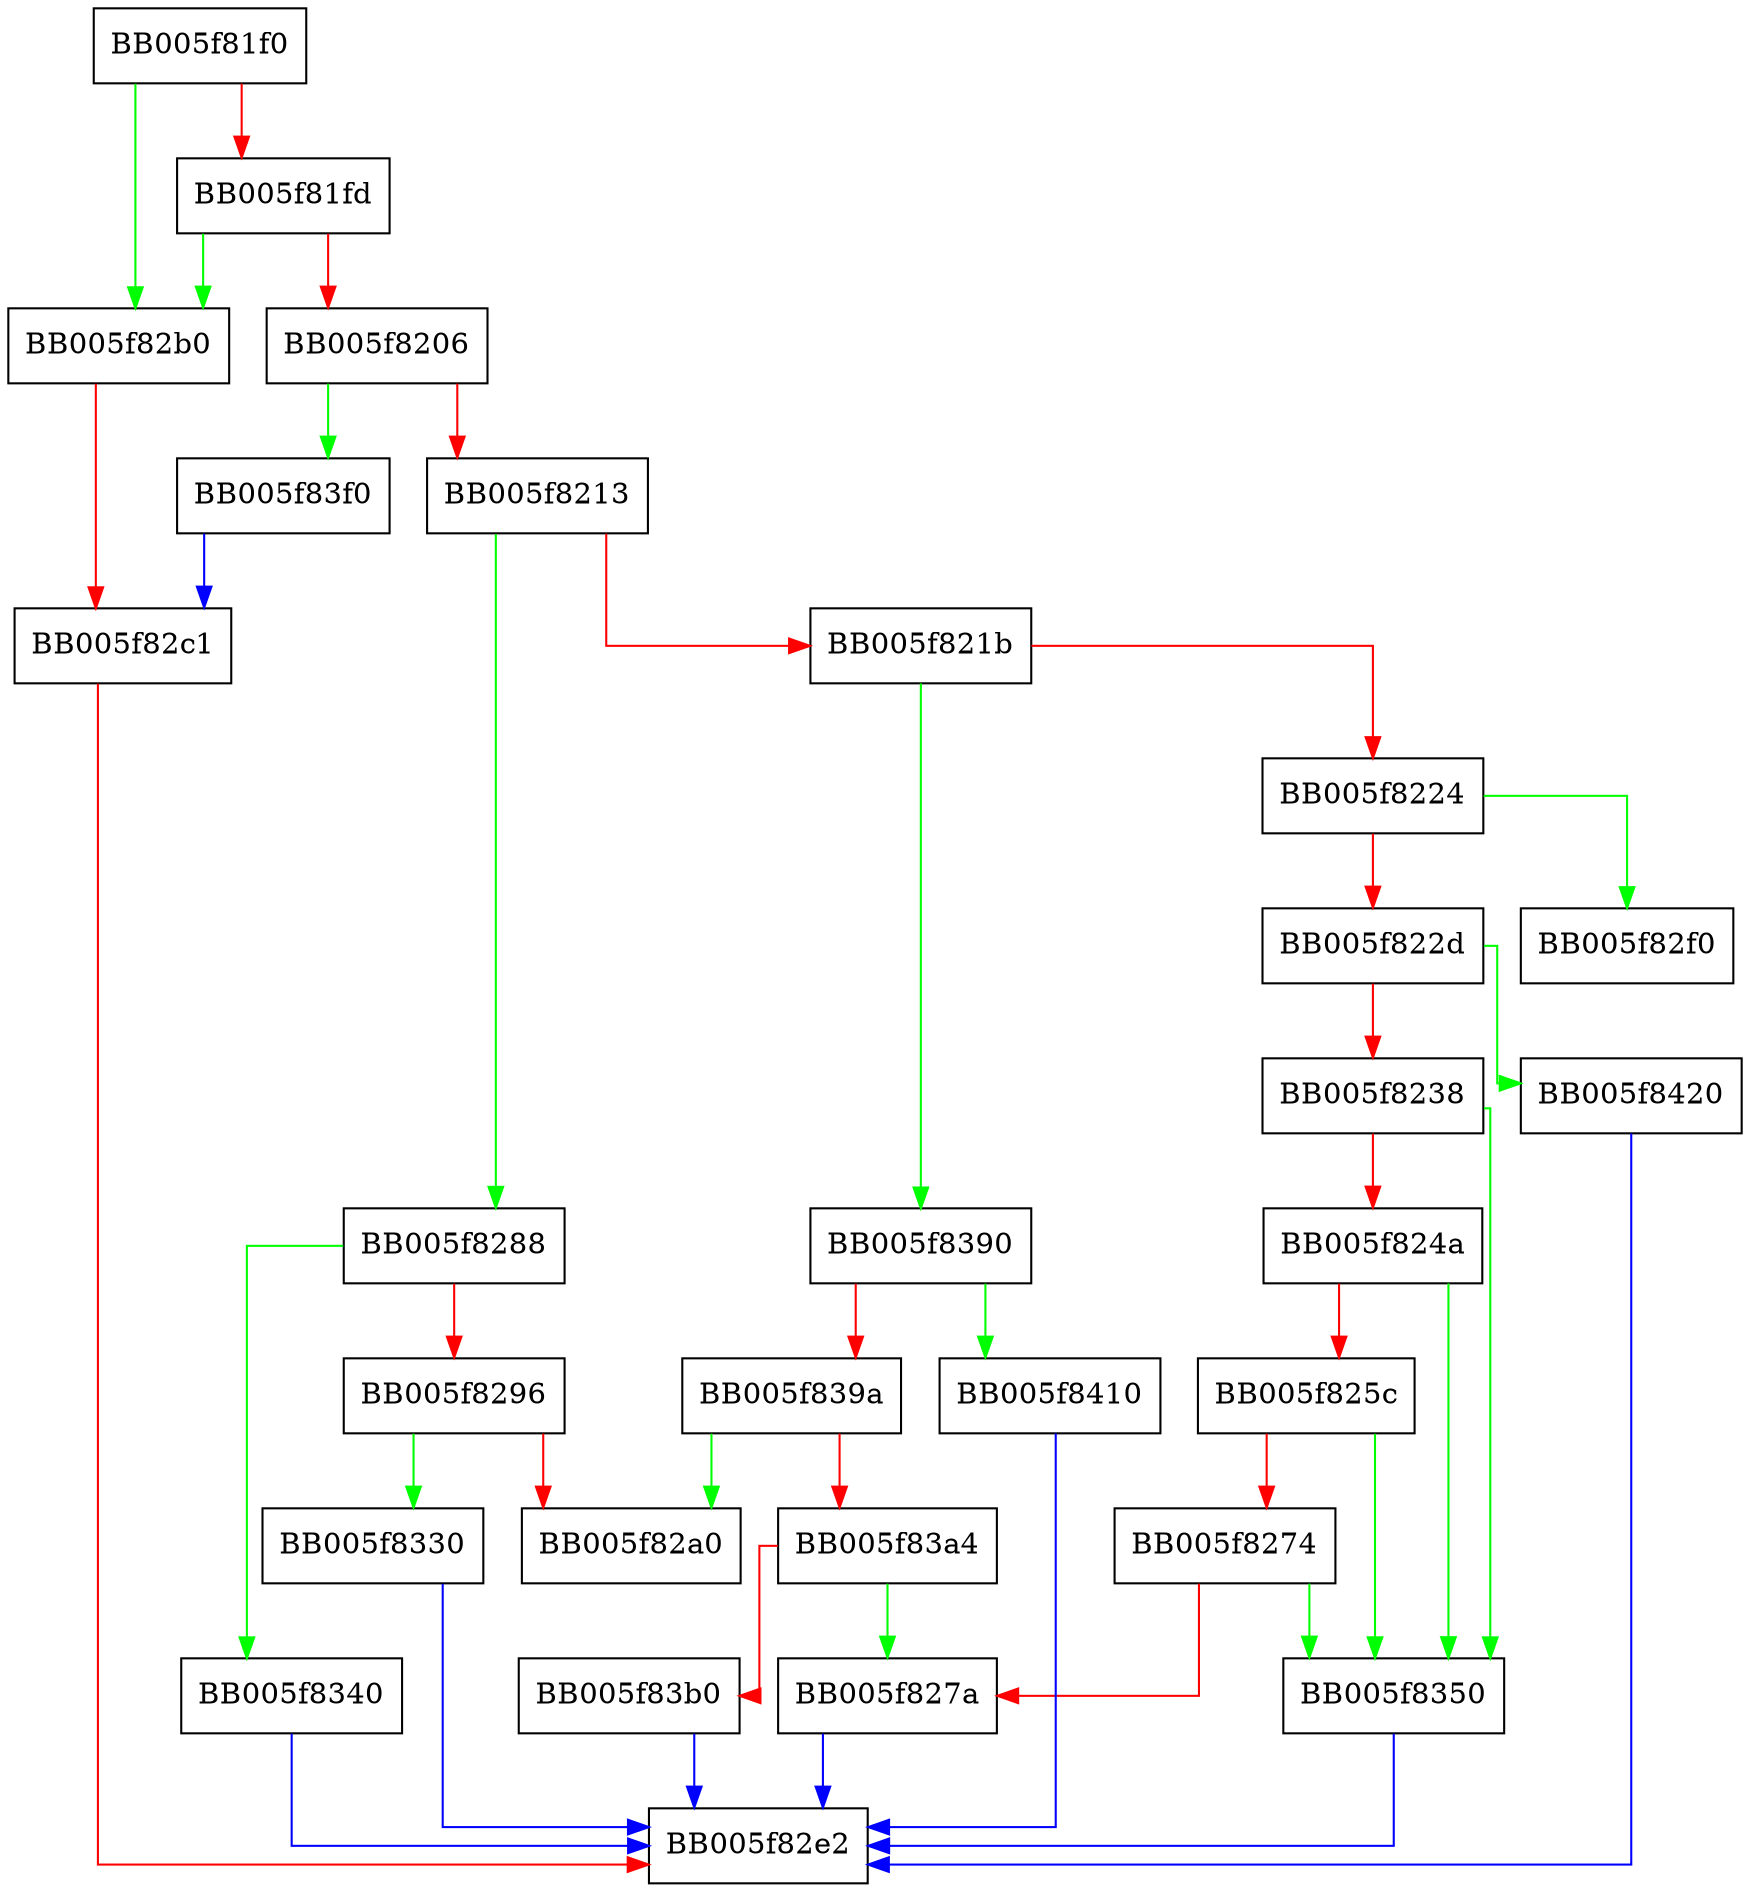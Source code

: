 digraph OSSL_PARAM_get_time_t {
  node [shape="box"];
  graph [splines=ortho];
  BB005f81f0 -> BB005f82b0 [color="green"];
  BB005f81f0 -> BB005f81fd [color="red"];
  BB005f81fd -> BB005f82b0 [color="green"];
  BB005f81fd -> BB005f8206 [color="red"];
  BB005f8206 -> BB005f83f0 [color="green"];
  BB005f8206 -> BB005f8213 [color="red"];
  BB005f8213 -> BB005f8288 [color="green"];
  BB005f8213 -> BB005f821b [color="red"];
  BB005f821b -> BB005f8390 [color="green"];
  BB005f821b -> BB005f8224 [color="red"];
  BB005f8224 -> BB005f82f0 [color="green"];
  BB005f8224 -> BB005f822d [color="red"];
  BB005f822d -> BB005f8420 [color="green"];
  BB005f822d -> BB005f8238 [color="red"];
  BB005f8238 -> BB005f8350 [color="green"];
  BB005f8238 -> BB005f824a [color="red"];
  BB005f824a -> BB005f8350 [color="green"];
  BB005f824a -> BB005f825c [color="red"];
  BB005f825c -> BB005f8350 [color="green"];
  BB005f825c -> BB005f8274 [color="red"];
  BB005f8274 -> BB005f8350 [color="green"];
  BB005f8274 -> BB005f827a [color="red"];
  BB005f827a -> BB005f82e2 [color="blue"];
  BB005f8288 -> BB005f8340 [color="green"];
  BB005f8288 -> BB005f8296 [color="red"];
  BB005f8296 -> BB005f8330 [color="green"];
  BB005f8296 -> BB005f82a0 [color="red"];
  BB005f82b0 -> BB005f82c1 [color="red"];
  BB005f82c1 -> BB005f82e2 [color="red"];
  BB005f8330 -> BB005f82e2 [color="blue"];
  BB005f8340 -> BB005f82e2 [color="blue"];
  BB005f8350 -> BB005f82e2 [color="blue"];
  BB005f8390 -> BB005f8410 [color="green"];
  BB005f8390 -> BB005f839a [color="red"];
  BB005f839a -> BB005f82a0 [color="green"];
  BB005f839a -> BB005f83a4 [color="red"];
  BB005f83a4 -> BB005f827a [color="green"];
  BB005f83a4 -> BB005f83b0 [color="red"];
  BB005f83b0 -> BB005f82e2 [color="blue"];
  BB005f83f0 -> BB005f82c1 [color="blue"];
  BB005f8410 -> BB005f82e2 [color="blue"];
  BB005f8420 -> BB005f82e2 [color="blue"];
}